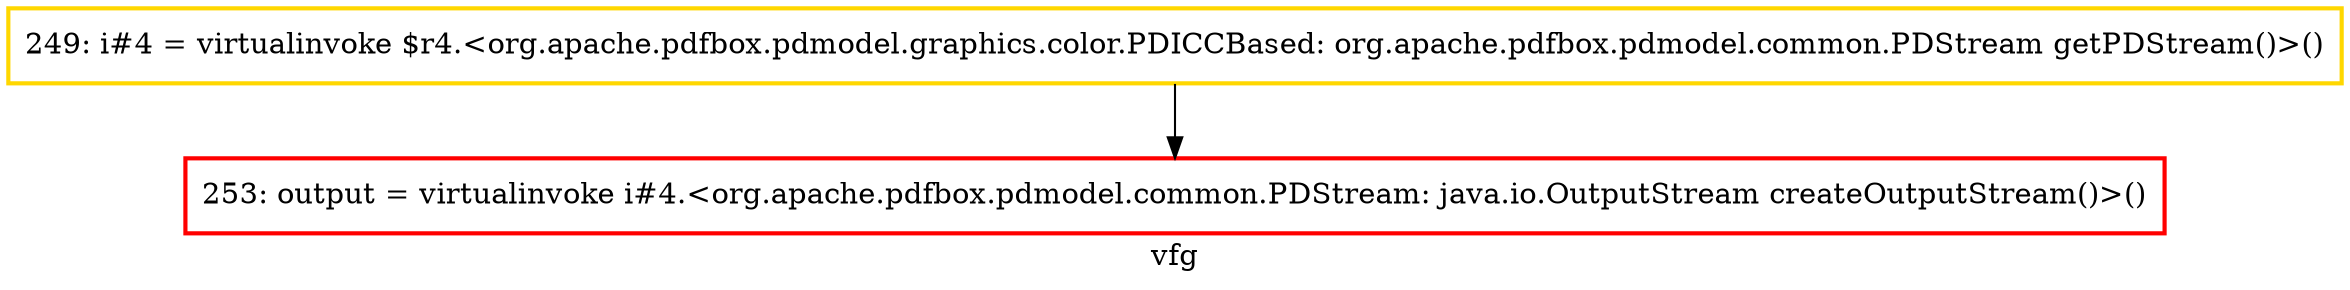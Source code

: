 digraph "vfg" {
    label="vfg";
node [shape=box];
"253: output = virtualinvoke i#4.<org.apache.pdfbox.pdmodel.common.PDStream: java.io.OutputStream createOutputStream()>()" [style=bold] [color=red]
"249: i#4 = virtualinvoke $r4.<org.apache.pdfbox.pdmodel.graphics.color.PDICCBased: org.apache.pdfbox.pdmodel.common.PDStream getPDStream()>()" [style=bold] [color=gold]
"249: i#4 = virtualinvoke $r4.<org.apache.pdfbox.pdmodel.graphics.color.PDICCBased: org.apache.pdfbox.pdmodel.common.PDStream getPDStream()>()"->"253: output = virtualinvoke i#4.<org.apache.pdfbox.pdmodel.common.PDStream: java.io.OutputStream createOutputStream()>()";

}